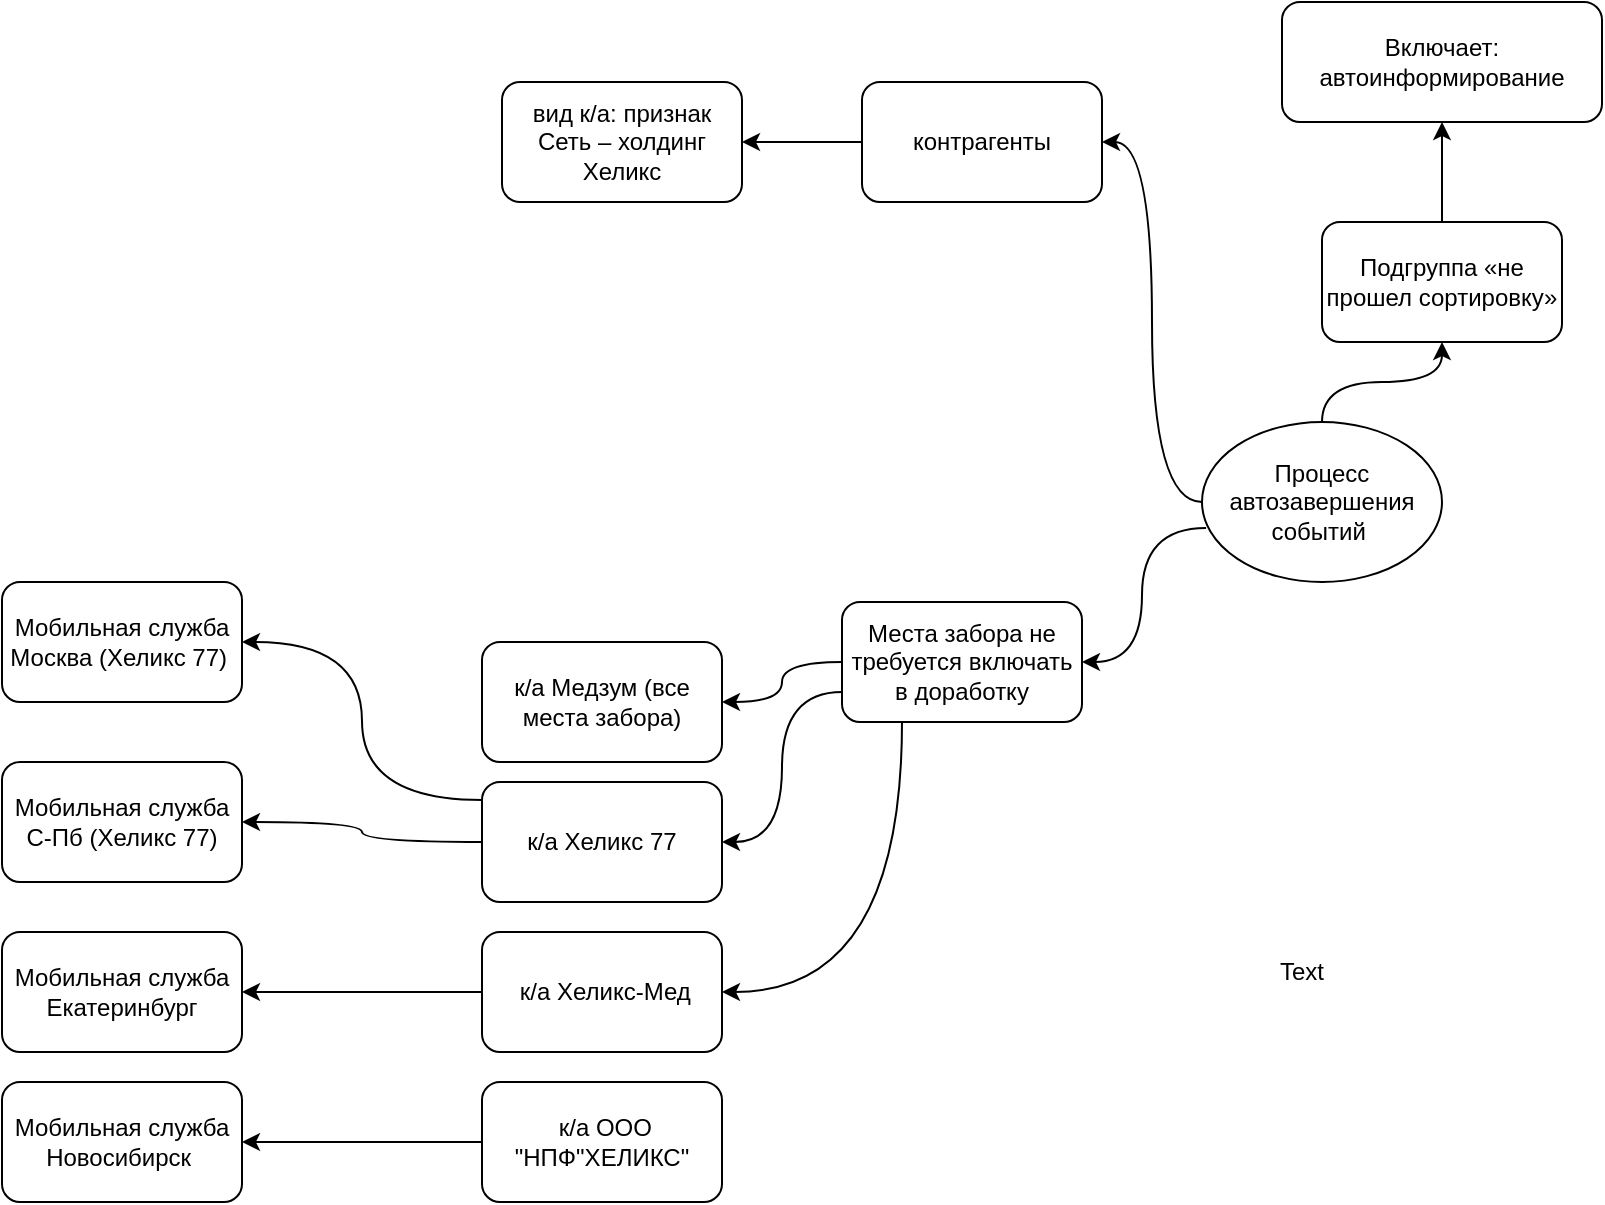 <mxfile version="28.0.7">
  <diagram name="Страница — 1" id="n4viQvfi7PCmna_6CCVI">
    <mxGraphModel dx="2177" dy="730" grid="1" gridSize="10" guides="1" tooltips="1" connect="1" arrows="1" fold="1" page="1" pageScale="1" pageWidth="827" pageHeight="1169" math="0" shadow="0">
      <root>
        <mxCell id="0" />
        <mxCell id="1" parent="0" />
        <mxCell id="RVMOf5J3b26BWDi6N47h-5" style="edgeStyle=orthogonalEdgeStyle;rounded=0;orthogonalLoop=1;jettySize=auto;html=1;entryX=1;entryY=0.5;entryDx=0;entryDy=0;curved=1;" edge="1" parent="1" source="RVMOf5J3b26BWDi6N47h-1" target="RVMOf5J3b26BWDi6N47h-3">
          <mxGeometry relative="1" as="geometry" />
        </mxCell>
        <mxCell id="RVMOf5J3b26BWDi6N47h-12" style="edgeStyle=orthogonalEdgeStyle;rounded=0;orthogonalLoop=1;jettySize=auto;html=1;entryX=1;entryY=0.5;entryDx=0;entryDy=0;exitX=0.017;exitY=0.663;exitDx=0;exitDy=0;exitPerimeter=0;curved=1;" edge="1" parent="1" source="RVMOf5J3b26BWDi6N47h-1" target="RVMOf5J3b26BWDi6N47h-7">
          <mxGeometry relative="1" as="geometry" />
        </mxCell>
        <mxCell id="RVMOf5J3b26BWDi6N47h-27" style="edgeStyle=orthogonalEdgeStyle;rounded=0;orthogonalLoop=1;jettySize=auto;html=1;curved=1;" edge="1" parent="1" source="RVMOf5J3b26BWDi6N47h-1" target="RVMOf5J3b26BWDi6N47h-26">
          <mxGeometry relative="1" as="geometry" />
        </mxCell>
        <mxCell id="RVMOf5J3b26BWDi6N47h-1" value="Процесс автозавершения событий&amp;nbsp;" style="ellipse;whiteSpace=wrap;html=1;" vertex="1" parent="1">
          <mxGeometry x="360" y="300" width="120" height="80" as="geometry" />
        </mxCell>
        <mxCell id="RVMOf5J3b26BWDi6N47h-2" value="&lt;p data-pm-slice=&quot;1 1 []&quot;&gt;Включает: автоинформирование&lt;/p&gt;" style="rounded=1;whiteSpace=wrap;html=1;" vertex="1" parent="1">
          <mxGeometry x="400" y="90" width="160" height="60" as="geometry" />
        </mxCell>
        <mxCell id="RVMOf5J3b26BWDi6N47h-6" style="edgeStyle=orthogonalEdgeStyle;rounded=0;orthogonalLoop=1;jettySize=auto;html=1;entryX=1;entryY=0.5;entryDx=0;entryDy=0;curved=1;" edge="1" parent="1" source="RVMOf5J3b26BWDi6N47h-3" target="RVMOf5J3b26BWDi6N47h-4">
          <mxGeometry relative="1" as="geometry" />
        </mxCell>
        <mxCell id="RVMOf5J3b26BWDi6N47h-3" value="&lt;p data-pm-slice=&quot;1 1 []&quot;&gt;контрагенты&lt;/p&gt;" style="rounded=1;whiteSpace=wrap;html=1;" vertex="1" parent="1">
          <mxGeometry x="190" y="130" width="120" height="60" as="geometry" />
        </mxCell>
        <mxCell id="RVMOf5J3b26BWDi6N47h-4" value="&lt;p data-pm-slice=&quot;1 1 []&quot;&gt;вид к/а: признак Сеть – холдинг Хеликс&lt;/p&gt;" style="rounded=1;whiteSpace=wrap;html=1;" vertex="1" parent="1">
          <mxGeometry x="10" y="130" width="120" height="60" as="geometry" />
        </mxCell>
        <mxCell id="RVMOf5J3b26BWDi6N47h-15" style="edgeStyle=orthogonalEdgeStyle;rounded=0;orthogonalLoop=1;jettySize=auto;html=1;entryX=1;entryY=0.5;entryDx=0;entryDy=0;curved=1;" edge="1" parent="1" source="RVMOf5J3b26BWDi6N47h-7" target="RVMOf5J3b26BWDi6N47h-8">
          <mxGeometry relative="1" as="geometry" />
        </mxCell>
        <mxCell id="RVMOf5J3b26BWDi6N47h-16" style="edgeStyle=orthogonalEdgeStyle;rounded=0;orthogonalLoop=1;jettySize=auto;html=1;entryX=1;entryY=0.5;entryDx=0;entryDy=0;exitX=0;exitY=0.75;exitDx=0;exitDy=0;curved=1;" edge="1" parent="1" source="RVMOf5J3b26BWDi6N47h-7" target="RVMOf5J3b26BWDi6N47h-9">
          <mxGeometry relative="1" as="geometry" />
        </mxCell>
        <mxCell id="RVMOf5J3b26BWDi6N47h-19" style="edgeStyle=orthogonalEdgeStyle;rounded=0;orthogonalLoop=1;jettySize=auto;html=1;exitX=0.25;exitY=1;exitDx=0;exitDy=0;entryX=1;entryY=0.5;entryDx=0;entryDy=0;curved=1;" edge="1" parent="1" source="RVMOf5J3b26BWDi6N47h-7" target="RVMOf5J3b26BWDi6N47h-10">
          <mxGeometry relative="1" as="geometry" />
        </mxCell>
        <mxCell id="RVMOf5J3b26BWDi6N47h-7" value="&lt;p data-pm-slice=&quot;1 1 []&quot;&gt;Места забора не требуется включать в доработку&lt;/p&gt;" style="rounded=1;whiteSpace=wrap;html=1;" vertex="1" parent="1">
          <mxGeometry x="180" y="390" width="120" height="60" as="geometry" />
        </mxCell>
        <mxCell id="RVMOf5J3b26BWDi6N47h-8" value="&lt;p data-pm-slice=&quot;1 1 []&quot;&gt;к/а Медзум (все места забора)&lt;/p&gt;" style="rounded=1;whiteSpace=wrap;html=1;" vertex="1" parent="1">
          <mxGeometry y="410" width="120" height="60" as="geometry" />
        </mxCell>
        <mxCell id="RVMOf5J3b26BWDi6N47h-17" style="edgeStyle=orthogonalEdgeStyle;rounded=0;orthogonalLoop=1;jettySize=auto;html=1;entryX=1;entryY=0.5;entryDx=0;entryDy=0;exitX=0;exitY=0.15;exitDx=0;exitDy=0;exitPerimeter=0;curved=1;" edge="1" parent="1" source="RVMOf5J3b26BWDi6N47h-9" target="RVMOf5J3b26BWDi6N47h-13">
          <mxGeometry relative="1" as="geometry" />
        </mxCell>
        <mxCell id="RVMOf5J3b26BWDi6N47h-18" style="edgeStyle=orthogonalEdgeStyle;rounded=0;orthogonalLoop=1;jettySize=auto;html=1;entryX=1;entryY=0.5;entryDx=0;entryDy=0;curved=1;" edge="1" parent="1" source="RVMOf5J3b26BWDi6N47h-9" target="RVMOf5J3b26BWDi6N47h-14">
          <mxGeometry relative="1" as="geometry" />
        </mxCell>
        <mxCell id="RVMOf5J3b26BWDi6N47h-9" value="&lt;p data-pm-slice=&quot;1 1 []&quot;&gt;к/а Хеликс 77&lt;/p&gt;" style="rounded=1;whiteSpace=wrap;html=1;" vertex="1" parent="1">
          <mxGeometry y="480" width="120" height="60" as="geometry" />
        </mxCell>
        <mxCell id="RVMOf5J3b26BWDi6N47h-22" style="edgeStyle=orthogonalEdgeStyle;rounded=0;orthogonalLoop=1;jettySize=auto;html=1;entryX=1;entryY=0.5;entryDx=0;entryDy=0;curved=1;" edge="1" parent="1" source="RVMOf5J3b26BWDi6N47h-10" target="RVMOf5J3b26BWDi6N47h-21">
          <mxGeometry relative="1" as="geometry" />
        </mxCell>
        <mxCell id="RVMOf5J3b26BWDi6N47h-10" value="&lt;p data-pm-slice=&quot;1 1 []&quot;&gt;&amp;nbsp;к/а Хеликс-Мед&lt;/p&gt;" style="rounded=1;whiteSpace=wrap;html=1;" vertex="1" parent="1">
          <mxGeometry y="555" width="120" height="60" as="geometry" />
        </mxCell>
        <mxCell id="RVMOf5J3b26BWDi6N47h-25" style="edgeStyle=orthogonalEdgeStyle;rounded=0;orthogonalLoop=1;jettySize=auto;html=1;entryX=1;entryY=0.5;entryDx=0;entryDy=0;" edge="1" parent="1" source="RVMOf5J3b26BWDi6N47h-11" target="RVMOf5J3b26BWDi6N47h-24">
          <mxGeometry relative="1" as="geometry" />
        </mxCell>
        <mxCell id="RVMOf5J3b26BWDi6N47h-11" value="&lt;p data-pm-slice=&quot;1 1 []&quot;&gt;&amp;nbsp;к/а ООО &quot;НПФ&quot;ХЕЛИКС&quot;&lt;/p&gt;" style="rounded=1;whiteSpace=wrap;html=1;" vertex="1" parent="1">
          <mxGeometry y="630" width="120" height="60" as="geometry" />
        </mxCell>
        <mxCell id="RVMOf5J3b26BWDi6N47h-13" value="&lt;p data-pm-slice=&quot;1 1 []&quot;&gt;Мобильная служба Москва (Хеликс 77)&amp;nbsp;&lt;/p&gt;" style="rounded=1;whiteSpace=wrap;html=1;" vertex="1" parent="1">
          <mxGeometry x="-240" y="380" width="120" height="60" as="geometry" />
        </mxCell>
        <mxCell id="RVMOf5J3b26BWDi6N47h-14" value="&lt;p data-pm-slice=&quot;1 1 []&quot;&gt;Мобильная служба С-Пб (Хеликс 77)&lt;/p&gt;" style="rounded=1;whiteSpace=wrap;html=1;" vertex="1" parent="1">
          <mxGeometry x="-240" y="470" width="120" height="60" as="geometry" />
        </mxCell>
        <mxCell id="RVMOf5J3b26BWDi6N47h-20" value="Text" style="text;html=1;align=center;verticalAlign=middle;whiteSpace=wrap;rounded=0;" vertex="1" parent="1">
          <mxGeometry x="380" y="560" width="60" height="30" as="geometry" />
        </mxCell>
        <mxCell id="RVMOf5J3b26BWDi6N47h-21" value="&lt;p data-pm-slice=&quot;1 1 []&quot;&gt;Мобильная служба Екатеринбург&lt;/p&gt;" style="rounded=1;whiteSpace=wrap;html=1;" vertex="1" parent="1">
          <mxGeometry x="-240" y="555" width="120" height="60" as="geometry" />
        </mxCell>
        <mxCell id="RVMOf5J3b26BWDi6N47h-24" value="&lt;p data-pm-slice=&quot;1 1 []&quot;&gt;Мобильная служба Новосибирск&amp;nbsp;&lt;/p&gt;" style="rounded=1;whiteSpace=wrap;html=1;" vertex="1" parent="1">
          <mxGeometry x="-240" y="630" width="120" height="60" as="geometry" />
        </mxCell>
        <mxCell id="RVMOf5J3b26BWDi6N47h-28" style="edgeStyle=orthogonalEdgeStyle;rounded=0;orthogonalLoop=1;jettySize=auto;html=1;" edge="1" parent="1" source="RVMOf5J3b26BWDi6N47h-26" target="RVMOf5J3b26BWDi6N47h-2">
          <mxGeometry relative="1" as="geometry" />
        </mxCell>
        <mxCell id="RVMOf5J3b26BWDi6N47h-26" value="&lt;p data-pm-slice=&quot;1 1 []&quot;&gt;Подгруппа «не прошел сортировку»&lt;/p&gt;" style="rounded=1;whiteSpace=wrap;html=1;" vertex="1" parent="1">
          <mxGeometry x="420" y="200" width="120" height="60" as="geometry" />
        </mxCell>
      </root>
    </mxGraphModel>
  </diagram>
</mxfile>
